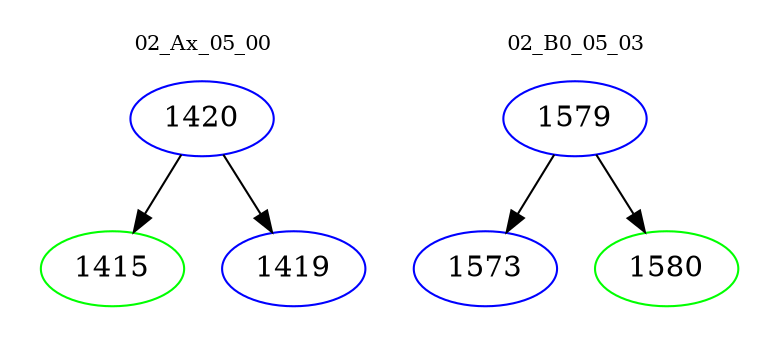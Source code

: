 digraph{
subgraph cluster_0 {
color = white
label = "02_Ax_05_00";
fontsize=10;
T0_1420 [label="1420", color="blue"]
T0_1420 -> T0_1415 [color="black"]
T0_1415 [label="1415", color="green"]
T0_1420 -> T0_1419 [color="black"]
T0_1419 [label="1419", color="blue"]
}
subgraph cluster_1 {
color = white
label = "02_B0_05_03";
fontsize=10;
T1_1579 [label="1579", color="blue"]
T1_1579 -> T1_1573 [color="black"]
T1_1573 [label="1573", color="blue"]
T1_1579 -> T1_1580 [color="black"]
T1_1580 [label="1580", color="green"]
}
}
